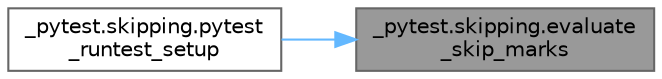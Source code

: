 digraph "_pytest.skipping.evaluate_skip_marks"
{
 // LATEX_PDF_SIZE
  bgcolor="transparent";
  edge [fontname=Helvetica,fontsize=10,labelfontname=Helvetica,labelfontsize=10];
  node [fontname=Helvetica,fontsize=10,shape=box,height=0.2,width=0.4];
  rankdir="RL";
  Node1 [id="Node000001",label="_pytest.skipping.evaluate\l_skip_marks",height=0.2,width=0.4,color="gray40", fillcolor="grey60", style="filled", fontcolor="black",tooltip=" "];
  Node1 -> Node2 [id="edge1_Node000001_Node000002",dir="back",color="steelblue1",style="solid",tooltip=" "];
  Node2 [id="Node000002",label="_pytest.skipping.pytest\l_runtest_setup",height=0.2,width=0.4,color="grey40", fillcolor="white", style="filled",URL="$namespace__pytest_1_1skipping.html#aa185ea56386a9e084dfddb4d169e353c",tooltip=" "];
}
